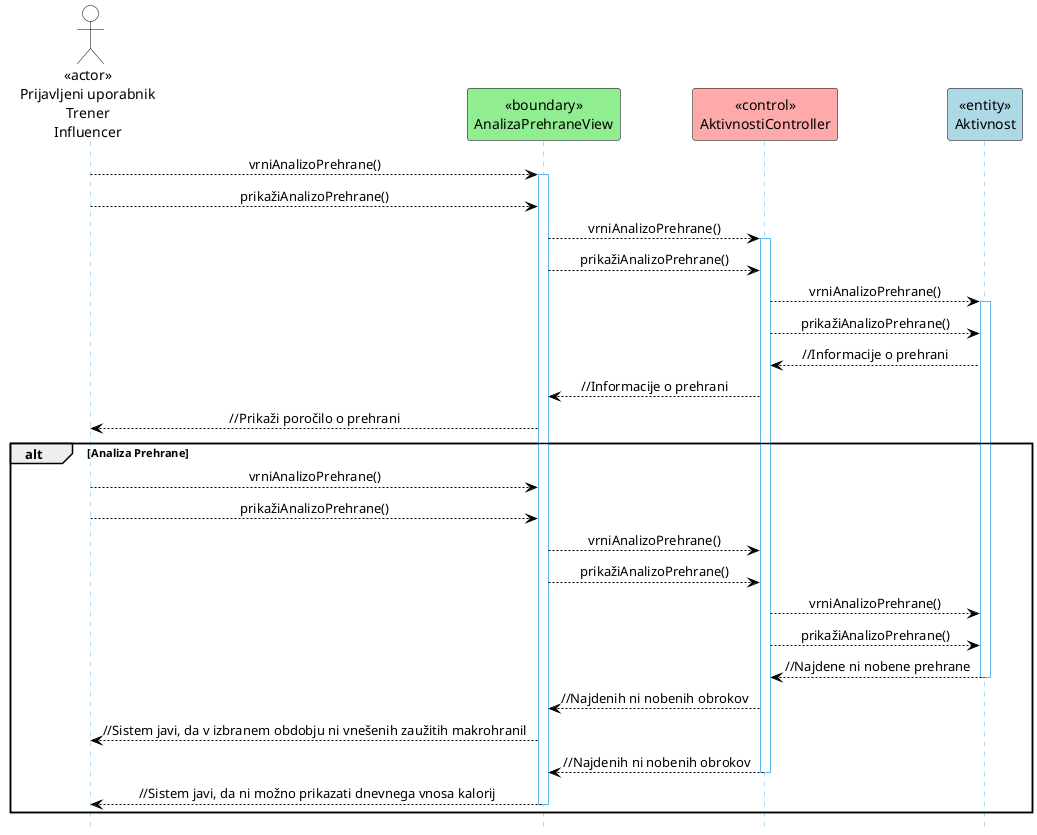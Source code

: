 @startuml
hide footbox

skinparam backgroundcolor transparent
skinparam defaultTextAlignment center
skinparam actorBorderColor black
skinparam actorBackgroundColor white
skinparam arrowColor black  
skinparam sequenceLifeLineBorderColor #5FB8EC
skinparam sequenceParticipantBorderColor #Black
skinparam sequenceParticipantBackgroundColor white

actor PrijavljeniUpor as "<<actor>>\nPrijavljeni uporabnik\nTrener\nInfluencer"
participant AnalizaTrenignovView as "<<boundary>>\nAnalizaPrehraneView" #LightGreen
participant AktivnostiController as "<<control>>\nAktivnostiController" #FFAAAA
participant Aktivnost as "<<entity>>\nAktivnost" #LightBlue

PrijavljeniUpor --> AnalizaTrenignovView: vrniAnalizoPrehrane()
activate AnalizaTrenignovView
PrijavljeniUpor --> AnalizaTrenignovView: prikažiAnalizoPrehrane()
AnalizaTrenignovView --> AktivnostiController: vrniAnalizoPrehrane()
activate AktivnostiController
AnalizaTrenignovView --> AktivnostiController: prikažiAnalizoPrehrane()
AktivnostiController --> Aktivnost: vrniAnalizoPrehrane()
activate Aktivnost
AktivnostiController --> Aktivnost: prikažiAnalizoPrehrane()
Aktivnost --> AktivnostiController: //Informacije o prehrani
AktivnostiController --> AnalizaTrenignovView: //Informacije o prehrani
AnalizaTrenignovView --> PrijavljeniUpor: //Prikaži poročilo o prehrani

alt Analiza Prehrane
PrijavljeniUpor --> AnalizaTrenignovView: vrniAnalizoPrehrane()
PrijavljeniUpor --> AnalizaTrenignovView: prikažiAnalizoPrehrane()
AnalizaTrenignovView --> AktivnostiController: vrniAnalizoPrehrane()
AnalizaTrenignovView --> AktivnostiController: prikažiAnalizoPrehrane()
AktivnostiController --> Aktivnost: vrniAnalizoPrehrane()
AktivnostiController --> Aktivnost: prikažiAnalizoPrehrane()
Aktivnost --> AktivnostiController: //Najdene ni nobene prehrane
deactivate Aktivnost

AktivnostiController --> AnalizaTrenignovView: //Najdenih ni nobenih obrokov
AnalizaTrenignovView --> PrijavljeniUpor: //Sistem javi, da v izbranem obdobju ni vnešenih zaužitih makrohranil
AktivnostiController --> AnalizaTrenignovView: //Najdenih ni nobenih obrokov
deactivate AktivnostiController
AnalizaTrenignovView --> PrijavljeniUpor: //Sistem javi, da ni možno prikazati dnevnega vnosa kalorij
deactivate AnalizaTrenignovView

end
@enduml
